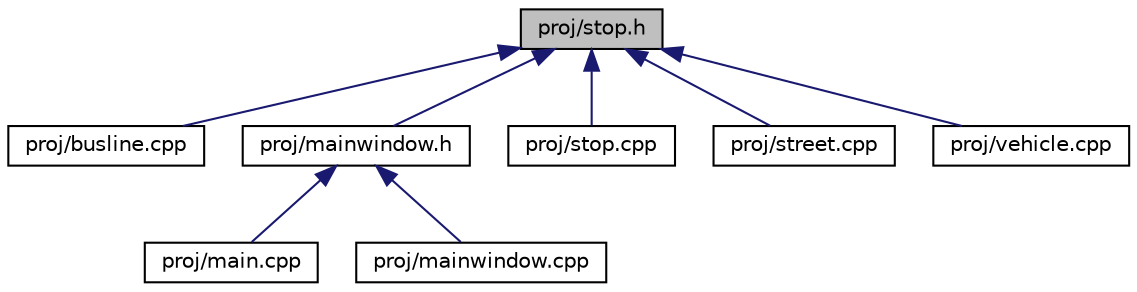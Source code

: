 digraph "proj/stop.h"
{
  edge [fontname="Helvetica",fontsize="10",labelfontname="Helvetica",labelfontsize="10"];
  node [fontname="Helvetica",fontsize="10",shape=record];
  Node4 [label="proj/stop.h",height=0.2,width=0.4,color="black", fillcolor="grey75", style="filled", fontcolor="black"];
  Node4 -> Node5 [dir="back",color="midnightblue",fontsize="10",style="solid",fontname="Helvetica"];
  Node5 [label="proj/busline.cpp",height=0.2,width=0.4,color="black", fillcolor="white", style="filled",URL="$busline_8cpp.html",tooltip="Slouží k obsluze dané linky. "];
  Node4 -> Node6 [dir="back",color="midnightblue",fontsize="10",style="solid",fontname="Helvetica"];
  Node6 [label="proj/mainwindow.h",height=0.2,width=0.4,color="black", fillcolor="white", style="filled",URL="$mainwindow_8h.html",tooltip="Tento soubor obsahuje třídu MainWindow. "];
  Node6 -> Node7 [dir="back",color="midnightblue",fontsize="10",style="solid",fontname="Helvetica"];
  Node7 [label="proj/main.cpp",height=0.2,width=0.4,color="black", fillcolor="white", style="filled",URL="$main_8cpp.html",tooltip="Tento soubor obsahuje funkci main. "];
  Node6 -> Node8 [dir="back",color="midnightblue",fontsize="10",style="solid",fontname="Helvetica"];
  Node8 [label="proj/mainwindow.cpp",height=0.2,width=0.4,color="black", fillcolor="white", style="filled",URL="$mainwindow_8cpp.html",tooltip="Souží k práci s vzhledem celého programu. "];
  Node4 -> Node9 [dir="back",color="midnightblue",fontsize="10",style="solid",fontname="Helvetica"];
  Node9 [label="proj/stop.cpp",height=0.2,width=0.4,color="black", fillcolor="white", style="filled",URL="$stop_8cpp.html",tooltip="Slouží k práci se zastávkami. "];
  Node4 -> Node10 [dir="back",color="midnightblue",fontsize="10",style="solid",fontname="Helvetica"];
  Node10 [label="proj/street.cpp",height=0.2,width=0.4,color="black", fillcolor="white", style="filled",URL="$street_8cpp.html",tooltip="Slouží k práci s ulicemi. "];
  Node4 -> Node11 [dir="back",color="midnightblue",fontsize="10",style="solid",fontname="Helvetica"];
  Node11 [label="proj/vehicle.cpp",height=0.2,width=0.4,color="black", fillcolor="white", style="filled",URL="$vehicle_8cpp.html",tooltip="Slouží k práci s vozidly, zajištuje jejich pohyb. "];
}
